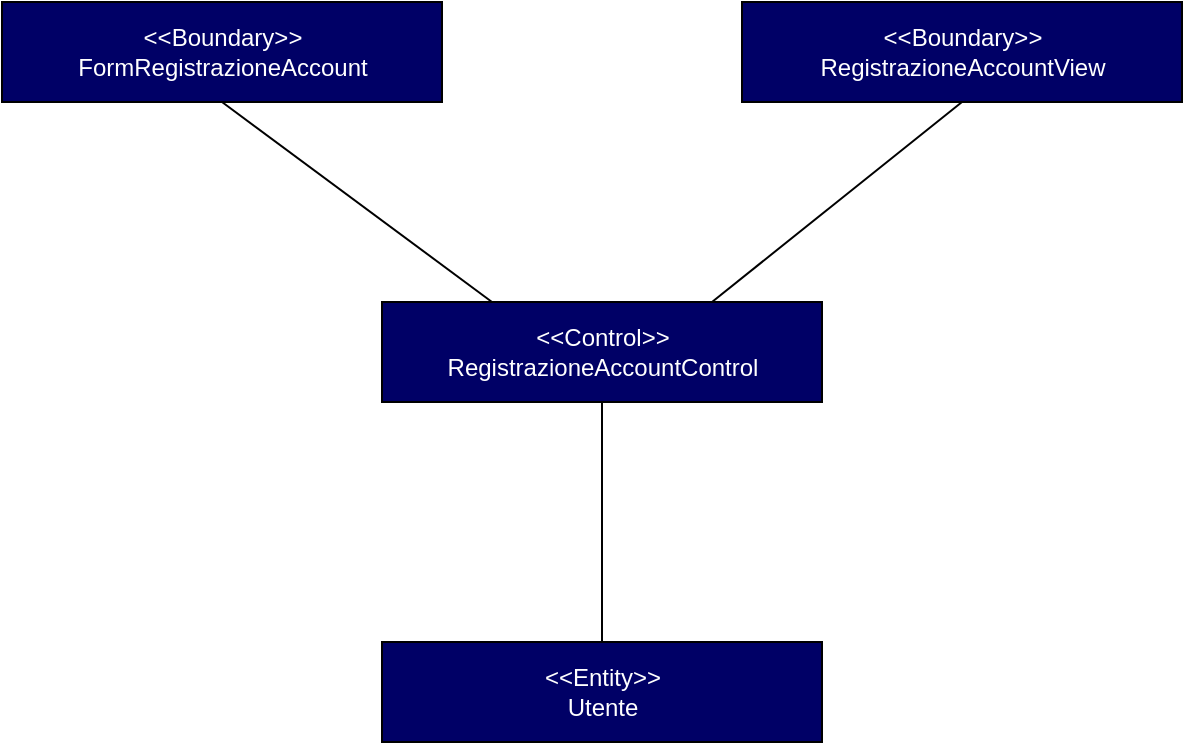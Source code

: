 <mxfile version="13.9.5" type="device"><diagram id="puzu8j-UbEggwc6IzyhM" name="Pagina-1"><mxGraphModel dx="857" dy="642" grid="1" gridSize="10" guides="1" tooltips="1" connect="1" arrows="1" fold="1" page="1" pageScale="1" pageWidth="827" pageHeight="1169" math="0" shadow="0"><root><mxCell id="0"/><mxCell id="1" parent="0"/><mxCell id="nXQfmBkwJb_CwsUF7-xj-12" value="&lt;font color=&quot;#ffffff&quot;&gt;&amp;lt;&amp;lt;Control&amp;gt;&amp;gt;&lt;br&gt;RegistrazioneAccountControl&lt;br&gt;&lt;/font&gt;" style="html=1;fillColor=#000066;" vertex="1" parent="1"><mxGeometry x="300" y="300" width="220" height="50" as="geometry"/></mxCell><mxCell id="nXQfmBkwJb_CwsUF7-xj-13" value="&lt;font color=&quot;#ffffff&quot;&gt;&amp;lt;&amp;lt;Boundary&amp;gt;&amp;gt;&lt;br&gt;FormRegistrazioneAccount&lt;br&gt;&lt;/font&gt;" style="html=1;fillColor=#000066;" vertex="1" parent="1"><mxGeometry x="110" y="150" width="220" height="50" as="geometry"/></mxCell><mxCell id="nXQfmBkwJb_CwsUF7-xj-14" value="&lt;font color=&quot;#ffffff&quot;&gt;&amp;lt;&amp;lt;Boundary&amp;gt;&amp;gt;&lt;br&gt;RegistrazioneAccountView&lt;br&gt;&lt;/font&gt;" style="html=1;fillColor=#000066;" vertex="1" parent="1"><mxGeometry x="480" y="150" width="220" height="50" as="geometry"/></mxCell><mxCell id="nXQfmBkwJb_CwsUF7-xj-15" value="&lt;font color=&quot;#ffffff&quot;&gt;&amp;lt;&amp;lt;Entity&amp;gt;&amp;gt;&lt;br&gt;Utente&lt;br&gt;&lt;/font&gt;" style="html=1;fillColor=#000066;" vertex="1" parent="1"><mxGeometry x="300" y="470" width="220" height="50" as="geometry"/></mxCell><mxCell id="nXQfmBkwJb_CwsUF7-xj-16" value="" style="endArrow=none;html=1;entryX=0.5;entryY=1;entryDx=0;entryDy=0;exitX=0.5;exitY=0;exitDx=0;exitDy=0;" edge="1" parent="1" source="nXQfmBkwJb_CwsUF7-xj-15" target="nXQfmBkwJb_CwsUF7-xj-12"><mxGeometry width="50" height="50" relative="1" as="geometry"><mxPoint x="390" y="360" as="sourcePoint"/><mxPoint x="440" y="310" as="targetPoint"/></mxGeometry></mxCell><mxCell id="nXQfmBkwJb_CwsUF7-xj-17" value="" style="endArrow=none;html=1;exitX=0.75;exitY=0;exitDx=0;exitDy=0;entryX=0.5;entryY=1;entryDx=0;entryDy=0;" edge="1" parent="1" source="nXQfmBkwJb_CwsUF7-xj-12" target="nXQfmBkwJb_CwsUF7-xj-14"><mxGeometry width="50" height="50" relative="1" as="geometry"><mxPoint x="390" y="360" as="sourcePoint"/><mxPoint x="440" y="310" as="targetPoint"/></mxGeometry></mxCell><mxCell id="nXQfmBkwJb_CwsUF7-xj-18" value="" style="endArrow=none;html=1;entryX=0.5;entryY=1;entryDx=0;entryDy=0;exitX=0.25;exitY=0;exitDx=0;exitDy=0;" edge="1" parent="1" source="nXQfmBkwJb_CwsUF7-xj-12" target="nXQfmBkwJb_CwsUF7-xj-13"><mxGeometry width="50" height="50" relative="1" as="geometry"><mxPoint x="390" y="360" as="sourcePoint"/><mxPoint x="440" y="310" as="targetPoint"/></mxGeometry></mxCell></root></mxGraphModel></diagram></mxfile>